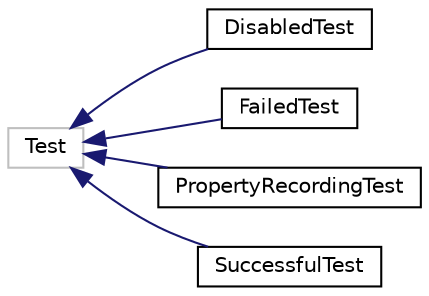 digraph "Graphical Class Hierarchy"
{
  edge [fontname="Helvetica",fontsize="10",labelfontname="Helvetica",labelfontsize="10"];
  node [fontname="Helvetica",fontsize="10",shape=record];
  rankdir="LR";
  Node1 [label="Test",height=0.2,width=0.4,color="grey75", fillcolor="white", style="filled"];
  Node1 -> Node2 [dir="back",color="midnightblue",fontsize="10",style="solid",fontname="Helvetica"];
  Node2 [label="DisabledTest",height=0.2,width=0.4,color="black", fillcolor="white", style="filled",URL="$class_disabled_test.html"];
  Node1 -> Node3 [dir="back",color="midnightblue",fontsize="10",style="solid",fontname="Helvetica"];
  Node3 [label="FailedTest",height=0.2,width=0.4,color="black", fillcolor="white", style="filled",URL="$class_failed_test.html"];
  Node1 -> Node4 [dir="back",color="midnightblue",fontsize="10",style="solid",fontname="Helvetica"];
  Node4 [label="PropertyRecordingTest",height=0.2,width=0.4,color="black", fillcolor="white", style="filled",URL="$class_property_recording_test.html"];
  Node1 -> Node5 [dir="back",color="midnightblue",fontsize="10",style="solid",fontname="Helvetica"];
  Node5 [label="SuccessfulTest",height=0.2,width=0.4,color="black", fillcolor="white", style="filled",URL="$class_successful_test.html"];
}

